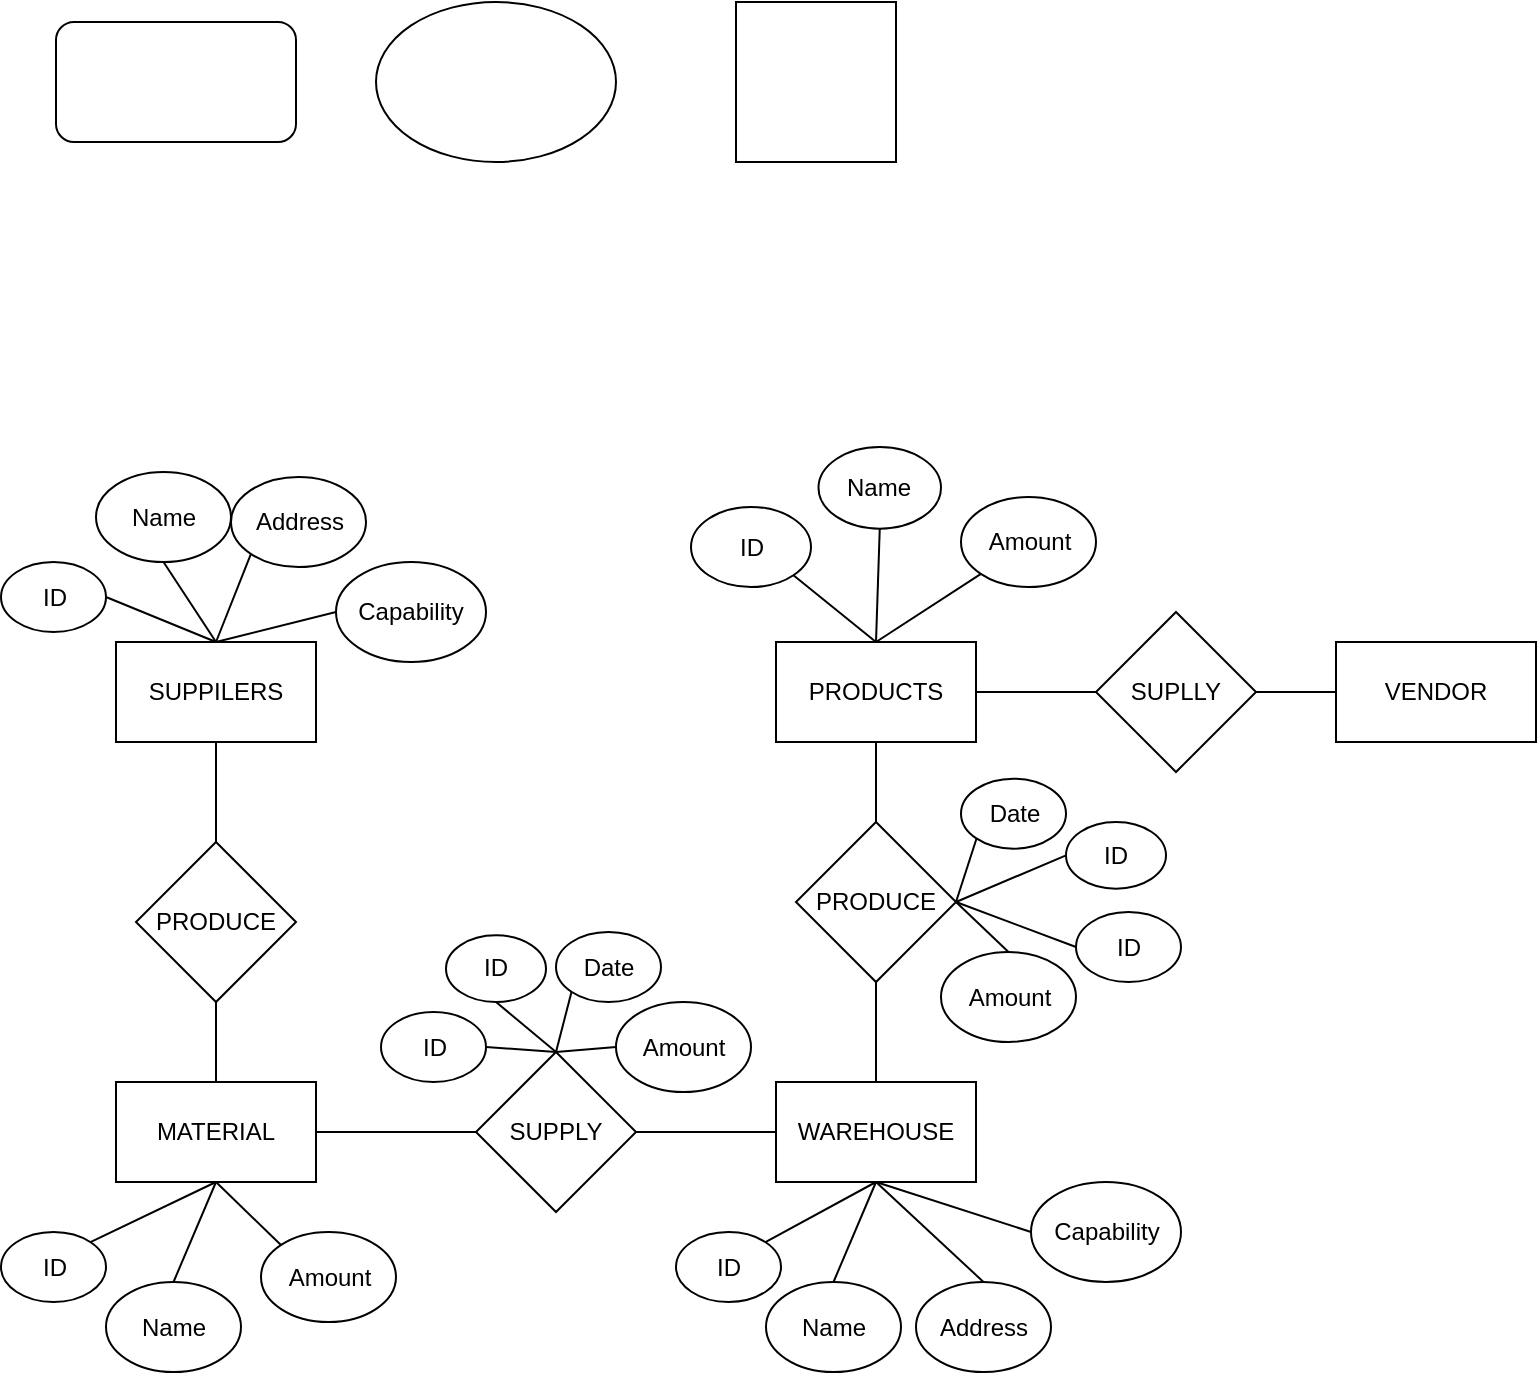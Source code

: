 <mxfile version="15.2.9" type="github">
  <diagram id="2XZN8_0mVDKEk1uRL6Ag" name="Page-1">
    <mxGraphModel dx="854" dy="690" grid="1" gridSize="10" guides="1" tooltips="1" connect="1" arrows="1" fold="1" page="1" pageScale="1" pageWidth="827" pageHeight="1169" math="0" shadow="0">
      <root>
        <mxCell id="0" />
        <mxCell id="1" parent="0" />
        <mxCell id="HU2Gg8F_8cAQdYwglAM5-1" value="" style="ellipse;whiteSpace=wrap;html=1;" parent="1" vertex="1">
          <mxGeometry x="210" y="20" width="120" height="80" as="geometry" />
        </mxCell>
        <mxCell id="HU2Gg8F_8cAQdYwglAM5-2" value="" style="rounded=1;whiteSpace=wrap;html=1;" parent="1" vertex="1">
          <mxGeometry x="50" y="30" width="120" height="60" as="geometry" />
        </mxCell>
        <mxCell id="HU2Gg8F_8cAQdYwglAM5-3" value="" style="whiteSpace=wrap;html=1;aspect=fixed;" parent="1" vertex="1">
          <mxGeometry x="390" y="20" width="80" height="80" as="geometry" />
        </mxCell>
        <mxCell id="hKPpPpnS2e1j_frjE1Dq-2" value="SUPPILERS" style="rounded=0;whiteSpace=wrap;html=1;" vertex="1" parent="1">
          <mxGeometry x="80" y="340" width="100" height="50" as="geometry" />
        </mxCell>
        <mxCell id="hKPpPpnS2e1j_frjE1Dq-3" value="WAREHOUSE" style="rounded=0;whiteSpace=wrap;html=1;" vertex="1" parent="1">
          <mxGeometry x="410" y="560" width="100" height="50" as="geometry" />
        </mxCell>
        <mxCell id="hKPpPpnS2e1j_frjE1Dq-4" value="SUPPLY" style="rhombus;whiteSpace=wrap;html=1;" vertex="1" parent="1">
          <mxGeometry x="260" y="545" width="80" height="80" as="geometry" />
        </mxCell>
        <mxCell id="hKPpPpnS2e1j_frjE1Dq-5" value="MATERIAL" style="rounded=0;whiteSpace=wrap;html=1;" vertex="1" parent="1">
          <mxGeometry x="80" y="560" width="100" height="50" as="geometry" />
        </mxCell>
        <mxCell id="hKPpPpnS2e1j_frjE1Dq-6" value="PRODUCE" style="rhombus;whiteSpace=wrap;html=1;" vertex="1" parent="1">
          <mxGeometry x="90" y="440" width="80" height="80" as="geometry" />
        </mxCell>
        <mxCell id="hKPpPpnS2e1j_frjE1Dq-8" value="" style="endArrow=none;html=1;entryX=0.5;entryY=1;entryDx=0;entryDy=0;exitX=0.5;exitY=0;exitDx=0;exitDy=0;" edge="1" parent="1" source="hKPpPpnS2e1j_frjE1Dq-6" target="hKPpPpnS2e1j_frjE1Dq-2">
          <mxGeometry width="50" height="50" relative="1" as="geometry">
            <mxPoint x="230" y="500" as="sourcePoint" />
            <mxPoint x="280" y="450" as="targetPoint" />
          </mxGeometry>
        </mxCell>
        <mxCell id="hKPpPpnS2e1j_frjE1Dq-9" value="" style="endArrow=none;html=1;entryX=0.5;entryY=0;entryDx=0;entryDy=0;exitX=0.5;exitY=1;exitDx=0;exitDy=0;" edge="1" parent="1" source="hKPpPpnS2e1j_frjE1Dq-6" target="hKPpPpnS2e1j_frjE1Dq-5">
          <mxGeometry width="50" height="50" relative="1" as="geometry">
            <mxPoint x="230" y="500" as="sourcePoint" />
            <mxPoint x="280" y="450" as="targetPoint" />
          </mxGeometry>
        </mxCell>
        <mxCell id="hKPpPpnS2e1j_frjE1Dq-11" value="" style="endArrow=none;html=1;entryX=0;entryY=0.5;entryDx=0;entryDy=0;exitX=1;exitY=0.5;exitDx=0;exitDy=0;" edge="1" parent="1" source="hKPpPpnS2e1j_frjE1Dq-4" target="hKPpPpnS2e1j_frjE1Dq-3">
          <mxGeometry width="50" height="50" relative="1" as="geometry">
            <mxPoint x="450" y="300" as="sourcePoint" />
            <mxPoint x="280" y="450" as="targetPoint" />
          </mxGeometry>
        </mxCell>
        <mxCell id="hKPpPpnS2e1j_frjE1Dq-12" value="" style="endArrow=none;html=1;entryX=1;entryY=0.5;entryDx=0;entryDy=0;exitX=0;exitY=0.5;exitDx=0;exitDy=0;" edge="1" parent="1" source="hKPpPpnS2e1j_frjE1Dq-4" target="hKPpPpnS2e1j_frjE1Dq-5">
          <mxGeometry width="50" height="50" relative="1" as="geometry">
            <mxPoint x="230" y="500" as="sourcePoint" />
            <mxPoint x="280" y="450" as="targetPoint" />
          </mxGeometry>
        </mxCell>
        <mxCell id="hKPpPpnS2e1j_frjE1Dq-15" value="PRODUCE" style="rhombus;whiteSpace=wrap;html=1;" vertex="1" parent="1">
          <mxGeometry x="420" y="430" width="80" height="80" as="geometry" />
        </mxCell>
        <mxCell id="hKPpPpnS2e1j_frjE1Dq-17" value="" style="endArrow=none;html=1;exitX=0.5;exitY=1;exitDx=0;exitDy=0;entryX=0.5;entryY=0;entryDx=0;entryDy=0;" edge="1" parent="1" source="hKPpPpnS2e1j_frjE1Dq-15" target="hKPpPpnS2e1j_frjE1Dq-3">
          <mxGeometry width="50" height="50" relative="1" as="geometry">
            <mxPoint x="450" y="300" as="sourcePoint" />
            <mxPoint x="540" y="530" as="targetPoint" />
          </mxGeometry>
        </mxCell>
        <mxCell id="hKPpPpnS2e1j_frjE1Dq-18" value="" style="endArrow=none;html=1;entryX=0.5;entryY=1;entryDx=0;entryDy=0;exitX=0.5;exitY=0;exitDx=0;exitDy=0;" edge="1" parent="1" source="hKPpPpnS2e1j_frjE1Dq-15" target="hKPpPpnS2e1j_frjE1Dq-19">
          <mxGeometry width="50" height="50" relative="1" as="geometry">
            <mxPoint x="580" y="430" as="sourcePoint" />
            <mxPoint x="600" y="400" as="targetPoint" />
          </mxGeometry>
        </mxCell>
        <mxCell id="hKPpPpnS2e1j_frjE1Dq-19" value="PRODUCTS" style="rounded=0;whiteSpace=wrap;html=1;" vertex="1" parent="1">
          <mxGeometry x="410" y="340" width="100" height="50" as="geometry" />
        </mxCell>
        <mxCell id="hKPpPpnS2e1j_frjE1Dq-20" value="VENDOR" style="rounded=0;whiteSpace=wrap;html=1;" vertex="1" parent="1">
          <mxGeometry x="690" y="340" width="100" height="50" as="geometry" />
        </mxCell>
        <mxCell id="hKPpPpnS2e1j_frjE1Dq-21" value="SUPLLY" style="rhombus;whiteSpace=wrap;html=1;" vertex="1" parent="1">
          <mxGeometry x="570" y="325" width="80" height="80" as="geometry" />
        </mxCell>
        <mxCell id="hKPpPpnS2e1j_frjE1Dq-26" value="ID" style="ellipse;whiteSpace=wrap;html=1;" vertex="1" parent="1">
          <mxGeometry x="22.5" y="300" width="52.5" height="35" as="geometry" />
        </mxCell>
        <mxCell id="hKPpPpnS2e1j_frjE1Dq-27" value="Name" style="ellipse;whiteSpace=wrap;html=1;" vertex="1" parent="1">
          <mxGeometry x="70" y="255" width="67.5" height="45" as="geometry" />
        </mxCell>
        <mxCell id="hKPpPpnS2e1j_frjE1Dq-28" value="Address" style="ellipse;whiteSpace=wrap;html=1;" vertex="1" parent="1">
          <mxGeometry x="137.5" y="257.5" width="67.5" height="45" as="geometry" />
        </mxCell>
        <mxCell id="hKPpPpnS2e1j_frjE1Dq-31" value="ID" style="ellipse;whiteSpace=wrap;html=1;" vertex="1" parent="1">
          <mxGeometry x="212.5" y="525" width="52.5" height="35" as="geometry" />
        </mxCell>
        <mxCell id="hKPpPpnS2e1j_frjE1Dq-33" value="Date" style="ellipse;whiteSpace=wrap;html=1;" vertex="1" parent="1">
          <mxGeometry x="300" y="485" width="52.5" height="35" as="geometry" />
        </mxCell>
        <mxCell id="hKPpPpnS2e1j_frjE1Dq-34" value="Amount" style="ellipse;whiteSpace=wrap;html=1;" vertex="1" parent="1">
          <mxGeometry x="330" y="520" width="67.5" height="45" as="geometry" />
        </mxCell>
        <mxCell id="hKPpPpnS2e1j_frjE1Dq-36" value="ID" style="ellipse;whiteSpace=wrap;html=1;" vertex="1" parent="1">
          <mxGeometry x="245" y="486.67" width="50" height="33.33" as="geometry" />
        </mxCell>
        <mxCell id="hKPpPpnS2e1j_frjE1Dq-42" value="Name" style="ellipse;whiteSpace=wrap;html=1;" vertex="1" parent="1">
          <mxGeometry x="431.25" y="242.5" width="61.25" height="40.83" as="geometry" />
        </mxCell>
        <mxCell id="hKPpPpnS2e1j_frjE1Dq-43" value="ID" style="ellipse;whiteSpace=wrap;html=1;" vertex="1" parent="1">
          <mxGeometry x="367.5" y="272.5" width="60" height="40" as="geometry" />
        </mxCell>
        <mxCell id="hKPpPpnS2e1j_frjE1Dq-45" value="Amount" style="ellipse;whiteSpace=wrap;html=1;" vertex="1" parent="1">
          <mxGeometry x="502.5" y="267.5" width="67.5" height="45" as="geometry" />
        </mxCell>
        <mxCell id="hKPpPpnS2e1j_frjE1Dq-51" value="ID" style="ellipse;whiteSpace=wrap;html=1;" vertex="1" parent="1">
          <mxGeometry x="560" y="475" width="52.5" height="35" as="geometry" />
        </mxCell>
        <mxCell id="hKPpPpnS2e1j_frjE1Dq-52" value="ID" style="ellipse;whiteSpace=wrap;html=1;" vertex="1" parent="1">
          <mxGeometry x="555" y="430" width="50" height="33.33" as="geometry" />
        </mxCell>
        <mxCell id="hKPpPpnS2e1j_frjE1Dq-53" value="Date" style="ellipse;whiteSpace=wrap;html=1;" vertex="1" parent="1">
          <mxGeometry x="502.5" y="408.34" width="52.5" height="35" as="geometry" />
        </mxCell>
        <mxCell id="hKPpPpnS2e1j_frjE1Dq-54" value="Amount" style="ellipse;whiteSpace=wrap;html=1;" vertex="1" parent="1">
          <mxGeometry x="492.5" y="495" width="67.5" height="45" as="geometry" />
        </mxCell>
        <mxCell id="hKPpPpnS2e1j_frjE1Dq-59" value="Name" style="ellipse;whiteSpace=wrap;html=1;" vertex="1" parent="1">
          <mxGeometry x="75" y="660" width="67.5" height="45" as="geometry" />
        </mxCell>
        <mxCell id="hKPpPpnS2e1j_frjE1Dq-61" value="ID" style="ellipse;whiteSpace=wrap;html=1;" vertex="1" parent="1">
          <mxGeometry x="22.5" y="635" width="52.5" height="35" as="geometry" />
        </mxCell>
        <mxCell id="hKPpPpnS2e1j_frjE1Dq-62" value="Capability" style="ellipse;whiteSpace=wrap;html=1;" vertex="1" parent="1">
          <mxGeometry x="190" y="300" width="75" height="50" as="geometry" />
        </mxCell>
        <mxCell id="hKPpPpnS2e1j_frjE1Dq-63" value="Capability" style="ellipse;whiteSpace=wrap;html=1;" vertex="1" parent="1">
          <mxGeometry x="537.5" y="610" width="75" height="50" as="geometry" />
        </mxCell>
        <mxCell id="hKPpPpnS2e1j_frjE1Dq-64" value="Address" style="ellipse;whiteSpace=wrap;html=1;" vertex="1" parent="1">
          <mxGeometry x="480" y="660" width="67.5" height="45" as="geometry" />
        </mxCell>
        <mxCell id="hKPpPpnS2e1j_frjE1Dq-65" value="Name" style="ellipse;whiteSpace=wrap;html=1;" vertex="1" parent="1">
          <mxGeometry x="405" y="660" width="67.5" height="45" as="geometry" />
        </mxCell>
        <mxCell id="hKPpPpnS2e1j_frjE1Dq-66" value="ID" style="ellipse;whiteSpace=wrap;html=1;" vertex="1" parent="1">
          <mxGeometry x="360" y="635" width="52.5" height="35" as="geometry" />
        </mxCell>
        <mxCell id="hKPpPpnS2e1j_frjE1Dq-67" value="Amount" style="ellipse;whiteSpace=wrap;html=1;" vertex="1" parent="1">
          <mxGeometry x="152.5" y="635" width="67.5" height="45" as="geometry" />
        </mxCell>
        <mxCell id="hKPpPpnS2e1j_frjE1Dq-69" value="" style="endArrow=none;html=1;entryX=1;entryY=0.5;entryDx=0;entryDy=0;exitX=0;exitY=1;exitDx=0;exitDy=0;" edge="1" parent="1" source="hKPpPpnS2e1j_frjE1Dq-53" target="hKPpPpnS2e1j_frjE1Dq-15">
          <mxGeometry width="50" height="50" relative="1" as="geometry">
            <mxPoint x="450" y="300" as="sourcePoint" />
            <mxPoint x="280" y="450" as="targetPoint" />
          </mxGeometry>
        </mxCell>
        <mxCell id="hKPpPpnS2e1j_frjE1Dq-70" value="" style="endArrow=none;html=1;exitX=0;exitY=0.5;exitDx=0;exitDy=0;entryX=1;entryY=0.5;entryDx=0;entryDy=0;" edge="1" parent="1" source="hKPpPpnS2e1j_frjE1Dq-52" target="hKPpPpnS2e1j_frjE1Dq-15">
          <mxGeometry width="50" height="50" relative="1" as="geometry">
            <mxPoint x="450" y="300" as="sourcePoint" />
            <mxPoint x="500" y="470" as="targetPoint" />
          </mxGeometry>
        </mxCell>
        <mxCell id="hKPpPpnS2e1j_frjE1Dq-71" value="" style="endArrow=none;html=1;entryX=1;entryY=0.5;entryDx=0;entryDy=0;exitX=0;exitY=0.5;exitDx=0;exitDy=0;" edge="1" parent="1" source="hKPpPpnS2e1j_frjE1Dq-51" target="hKPpPpnS2e1j_frjE1Dq-15">
          <mxGeometry width="50" height="50" relative="1" as="geometry">
            <mxPoint x="450" y="300" as="sourcePoint" />
            <mxPoint x="280" y="450" as="targetPoint" />
          </mxGeometry>
        </mxCell>
        <mxCell id="hKPpPpnS2e1j_frjE1Dq-72" value="" style="endArrow=none;html=1;entryX=1;entryY=0.5;entryDx=0;entryDy=0;exitX=0.5;exitY=0;exitDx=0;exitDy=0;" edge="1" parent="1" source="hKPpPpnS2e1j_frjE1Dq-54" target="hKPpPpnS2e1j_frjE1Dq-15">
          <mxGeometry width="50" height="50" relative="1" as="geometry">
            <mxPoint x="470" y="520" as="sourcePoint" />
            <mxPoint x="500" y="470" as="targetPoint" />
          </mxGeometry>
        </mxCell>
        <mxCell id="hKPpPpnS2e1j_frjE1Dq-73" value="" style="endArrow=none;html=1;entryX=0.5;entryY=1;entryDx=0;entryDy=0;exitX=0;exitY=0.5;exitDx=0;exitDy=0;" edge="1" parent="1" source="hKPpPpnS2e1j_frjE1Dq-63" target="hKPpPpnS2e1j_frjE1Dq-3">
          <mxGeometry width="50" height="50" relative="1" as="geometry">
            <mxPoint x="450" y="300" as="sourcePoint" />
            <mxPoint x="280" y="450" as="targetPoint" />
          </mxGeometry>
        </mxCell>
        <mxCell id="hKPpPpnS2e1j_frjE1Dq-74" value="" style="endArrow=none;html=1;entryX=0.5;entryY=1;entryDx=0;entryDy=0;exitX=0.5;exitY=0;exitDx=0;exitDy=0;" edge="1" parent="1" source="hKPpPpnS2e1j_frjE1Dq-64" target="hKPpPpnS2e1j_frjE1Dq-3">
          <mxGeometry width="50" height="50" relative="1" as="geometry">
            <mxPoint x="450" y="300" as="sourcePoint" />
            <mxPoint x="280" y="450" as="targetPoint" />
          </mxGeometry>
        </mxCell>
        <mxCell id="hKPpPpnS2e1j_frjE1Dq-75" value="" style="endArrow=none;html=1;entryX=0.5;entryY=1;entryDx=0;entryDy=0;exitX=0.5;exitY=0;exitDx=0;exitDy=0;" edge="1" parent="1" source="hKPpPpnS2e1j_frjE1Dq-65" target="hKPpPpnS2e1j_frjE1Dq-3">
          <mxGeometry width="50" height="50" relative="1" as="geometry">
            <mxPoint x="450" y="300" as="sourcePoint" />
            <mxPoint x="280" y="450" as="targetPoint" />
          </mxGeometry>
        </mxCell>
        <mxCell id="hKPpPpnS2e1j_frjE1Dq-76" value="" style="endArrow=none;html=1;entryX=0.5;entryY=1;entryDx=0;entryDy=0;exitX=1;exitY=0;exitDx=0;exitDy=0;" edge="1" parent="1" source="hKPpPpnS2e1j_frjE1Dq-66" target="hKPpPpnS2e1j_frjE1Dq-3">
          <mxGeometry width="50" height="50" relative="1" as="geometry">
            <mxPoint x="450" y="300" as="sourcePoint" />
            <mxPoint x="280" y="450" as="targetPoint" />
          </mxGeometry>
        </mxCell>
        <mxCell id="hKPpPpnS2e1j_frjE1Dq-77" value="" style="endArrow=none;html=1;entryX=0.5;entryY=0;entryDx=0;entryDy=0;exitX=1;exitY=0.5;exitDx=0;exitDy=0;" edge="1" parent="1" source="hKPpPpnS2e1j_frjE1Dq-31" target="hKPpPpnS2e1j_frjE1Dq-4">
          <mxGeometry width="50" height="50" relative="1" as="geometry">
            <mxPoint x="450" y="300" as="sourcePoint" />
            <mxPoint x="280" y="450" as="targetPoint" />
          </mxGeometry>
        </mxCell>
        <mxCell id="hKPpPpnS2e1j_frjE1Dq-78" value="" style="endArrow=none;html=1;entryX=0.5;entryY=0;entryDx=0;entryDy=0;exitX=0.5;exitY=1;exitDx=0;exitDy=0;" edge="1" parent="1" source="hKPpPpnS2e1j_frjE1Dq-36" target="hKPpPpnS2e1j_frjE1Dq-4">
          <mxGeometry width="50" height="50" relative="1" as="geometry">
            <mxPoint x="450" y="300" as="sourcePoint" />
            <mxPoint x="280" y="450" as="targetPoint" />
          </mxGeometry>
        </mxCell>
        <mxCell id="hKPpPpnS2e1j_frjE1Dq-79" value="" style="endArrow=none;html=1;entryX=0.5;entryY=0;entryDx=0;entryDy=0;exitX=0;exitY=1;exitDx=0;exitDy=0;" edge="1" parent="1" source="hKPpPpnS2e1j_frjE1Dq-33" target="hKPpPpnS2e1j_frjE1Dq-4">
          <mxGeometry width="50" height="50" relative="1" as="geometry">
            <mxPoint x="450" y="300" as="sourcePoint" />
            <mxPoint x="280" y="450" as="targetPoint" />
          </mxGeometry>
        </mxCell>
        <mxCell id="hKPpPpnS2e1j_frjE1Dq-80" value="" style="endArrow=none;html=1;entryX=0.5;entryY=0;entryDx=0;entryDy=0;exitX=0;exitY=0.5;exitDx=0;exitDy=0;" edge="1" parent="1" source="hKPpPpnS2e1j_frjE1Dq-34" target="hKPpPpnS2e1j_frjE1Dq-4">
          <mxGeometry width="50" height="50" relative="1" as="geometry">
            <mxPoint x="450" y="300" as="sourcePoint" />
            <mxPoint x="280" y="450" as="targetPoint" />
          </mxGeometry>
        </mxCell>
        <mxCell id="hKPpPpnS2e1j_frjE1Dq-81" value="" style="endArrow=none;html=1;entryX=0.5;entryY=1;entryDx=0;entryDy=0;exitX=0;exitY=0;exitDx=0;exitDy=0;" edge="1" parent="1" source="hKPpPpnS2e1j_frjE1Dq-67" target="hKPpPpnS2e1j_frjE1Dq-5">
          <mxGeometry width="50" height="50" relative="1" as="geometry">
            <mxPoint x="200" y="620" as="sourcePoint" />
            <mxPoint x="280" y="450" as="targetPoint" />
          </mxGeometry>
        </mxCell>
        <mxCell id="hKPpPpnS2e1j_frjE1Dq-82" value="" style="endArrow=none;html=1;entryX=0.5;entryY=1;entryDx=0;entryDy=0;exitX=0.5;exitY=0;exitDx=0;exitDy=0;" edge="1" parent="1" source="hKPpPpnS2e1j_frjE1Dq-59" target="hKPpPpnS2e1j_frjE1Dq-5">
          <mxGeometry width="50" height="50" relative="1" as="geometry">
            <mxPoint x="200" y="620" as="sourcePoint" />
            <mxPoint x="280" y="450" as="targetPoint" />
          </mxGeometry>
        </mxCell>
        <mxCell id="hKPpPpnS2e1j_frjE1Dq-83" value="" style="endArrow=none;html=1;entryX=0.5;entryY=1;entryDx=0;entryDy=0;exitX=1;exitY=0;exitDx=0;exitDy=0;" edge="1" parent="1" source="hKPpPpnS2e1j_frjE1Dq-61" target="hKPpPpnS2e1j_frjE1Dq-5">
          <mxGeometry width="50" height="50" relative="1" as="geometry">
            <mxPoint x="200" y="620" as="sourcePoint" />
            <mxPoint x="280" y="450" as="targetPoint" />
          </mxGeometry>
        </mxCell>
        <mxCell id="hKPpPpnS2e1j_frjE1Dq-84" value="" style="endArrow=none;html=1;entryX=0.5;entryY=0;entryDx=0;entryDy=0;exitX=1;exitY=0.5;exitDx=0;exitDy=0;" edge="1" parent="1" source="hKPpPpnS2e1j_frjE1Dq-26" target="hKPpPpnS2e1j_frjE1Dq-2">
          <mxGeometry width="50" height="50" relative="1" as="geometry">
            <mxPoint x="200" y="620" as="sourcePoint" />
            <mxPoint x="280" y="450" as="targetPoint" />
          </mxGeometry>
        </mxCell>
        <mxCell id="hKPpPpnS2e1j_frjE1Dq-85" value="" style="endArrow=none;html=1;entryX=0.5;entryY=0;entryDx=0;entryDy=0;exitX=0.5;exitY=1;exitDx=0;exitDy=0;" edge="1" parent="1" source="hKPpPpnS2e1j_frjE1Dq-27" target="hKPpPpnS2e1j_frjE1Dq-2">
          <mxGeometry width="50" height="50" relative="1" as="geometry">
            <mxPoint x="200" y="620" as="sourcePoint" />
            <mxPoint x="280" y="450" as="targetPoint" />
          </mxGeometry>
        </mxCell>
        <mxCell id="hKPpPpnS2e1j_frjE1Dq-86" value="" style="endArrow=none;html=1;entryX=0.5;entryY=0;entryDx=0;entryDy=0;exitX=0;exitY=1;exitDx=0;exitDy=0;" edge="1" parent="1" source="hKPpPpnS2e1j_frjE1Dq-28" target="hKPpPpnS2e1j_frjE1Dq-2">
          <mxGeometry width="50" height="50" relative="1" as="geometry">
            <mxPoint x="200" y="620" as="sourcePoint" />
            <mxPoint x="280" y="450" as="targetPoint" />
          </mxGeometry>
        </mxCell>
        <mxCell id="hKPpPpnS2e1j_frjE1Dq-87" value="" style="endArrow=none;html=1;entryX=0.5;entryY=0;entryDx=0;entryDy=0;exitX=0;exitY=0.5;exitDx=0;exitDy=0;" edge="1" parent="1" source="hKPpPpnS2e1j_frjE1Dq-62" target="hKPpPpnS2e1j_frjE1Dq-2">
          <mxGeometry width="50" height="50" relative="1" as="geometry">
            <mxPoint x="200" y="620" as="sourcePoint" />
            <mxPoint x="280" y="450" as="targetPoint" />
          </mxGeometry>
        </mxCell>
        <mxCell id="hKPpPpnS2e1j_frjE1Dq-88" value="" style="endArrow=none;html=1;entryX=1;entryY=1;entryDx=0;entryDy=0;exitX=0.5;exitY=0;exitDx=0;exitDy=0;" edge="1" parent="1" source="hKPpPpnS2e1j_frjE1Dq-19" target="hKPpPpnS2e1j_frjE1Dq-43">
          <mxGeometry width="50" height="50" relative="1" as="geometry">
            <mxPoint x="200" y="620" as="sourcePoint" />
            <mxPoint x="280" y="450" as="targetPoint" />
          </mxGeometry>
        </mxCell>
        <mxCell id="hKPpPpnS2e1j_frjE1Dq-89" value="" style="endArrow=none;html=1;entryX=0.5;entryY=1;entryDx=0;entryDy=0;exitX=0.5;exitY=0;exitDx=0;exitDy=0;" edge="1" parent="1" source="hKPpPpnS2e1j_frjE1Dq-19" target="hKPpPpnS2e1j_frjE1Dq-42">
          <mxGeometry width="50" height="50" relative="1" as="geometry">
            <mxPoint x="200" y="620" as="sourcePoint" />
            <mxPoint x="280" y="450" as="targetPoint" />
          </mxGeometry>
        </mxCell>
        <mxCell id="hKPpPpnS2e1j_frjE1Dq-90" value="" style="endArrow=none;html=1;entryX=0;entryY=1;entryDx=0;entryDy=0;exitX=0.5;exitY=0;exitDx=0;exitDy=0;" edge="1" parent="1" source="hKPpPpnS2e1j_frjE1Dq-19" target="hKPpPpnS2e1j_frjE1Dq-45">
          <mxGeometry width="50" height="50" relative="1" as="geometry">
            <mxPoint x="200" y="620" as="sourcePoint" />
            <mxPoint x="280" y="450" as="targetPoint" />
          </mxGeometry>
        </mxCell>
        <mxCell id="hKPpPpnS2e1j_frjE1Dq-91" value="" style="endArrow=none;html=1;exitX=0;exitY=0.5;exitDx=0;exitDy=0;entryX=1;entryY=0.5;entryDx=0;entryDy=0;" edge="1" parent="1" source="hKPpPpnS2e1j_frjE1Dq-21" target="hKPpPpnS2e1j_frjE1Dq-19">
          <mxGeometry width="50" height="50" relative="1" as="geometry">
            <mxPoint x="580" y="430" as="sourcePoint" />
            <mxPoint x="540" y="350" as="targetPoint" />
          </mxGeometry>
        </mxCell>
        <mxCell id="hKPpPpnS2e1j_frjE1Dq-92" value="" style="endArrow=none;html=1;entryX=0;entryY=0.5;entryDx=0;entryDy=0;exitX=1;exitY=0.5;exitDx=0;exitDy=0;" edge="1" parent="1" source="hKPpPpnS2e1j_frjE1Dq-21" target="hKPpPpnS2e1j_frjE1Dq-20">
          <mxGeometry width="50" height="50" relative="1" as="geometry">
            <mxPoint x="680" y="410" as="sourcePoint" />
            <mxPoint x="600" y="400" as="targetPoint" />
          </mxGeometry>
        </mxCell>
      </root>
    </mxGraphModel>
  </diagram>
</mxfile>
